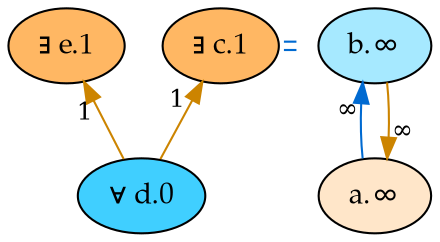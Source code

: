 digraph {
    rankdir="TB"
    node [style=filled fontname="Palatino" fontsize=14]
    node [fillcolor="#40cfff"]
    "d" [label="∀ d.0"]
    node [fillcolor="#a6e9ff"]
    "b" [label="b.∞"]
    node [fillcolor="#ffb763"]
    "e" [label="∃ e.1"]
    "c" [label="∃ c.1"]
    node [fillcolor="#ffe6c9"]
    "a" [label="a.∞"]
    edge[labeldistance=1.5 fontsize=12]
    edge [color="#cc8400" style="solid" dir="back" taillabel="∞"]
           "a" -> "b" 
    edge [color="#006ad1" style="solid" dir="back" taillabel="∞"]
           "b" -> "a" 
    edge [color="#cc8400" style="solid" dir="back" taillabel="1"]
           "c" -> "d" 
           "e" -> "d" 
    edge [color="#006ad1:invis:#006ad1" style="dashed" dir="back" taillabel="" constraint=false]
           "b" -> "c" 
    {rank = max d}
    {rank = min e c}
}
